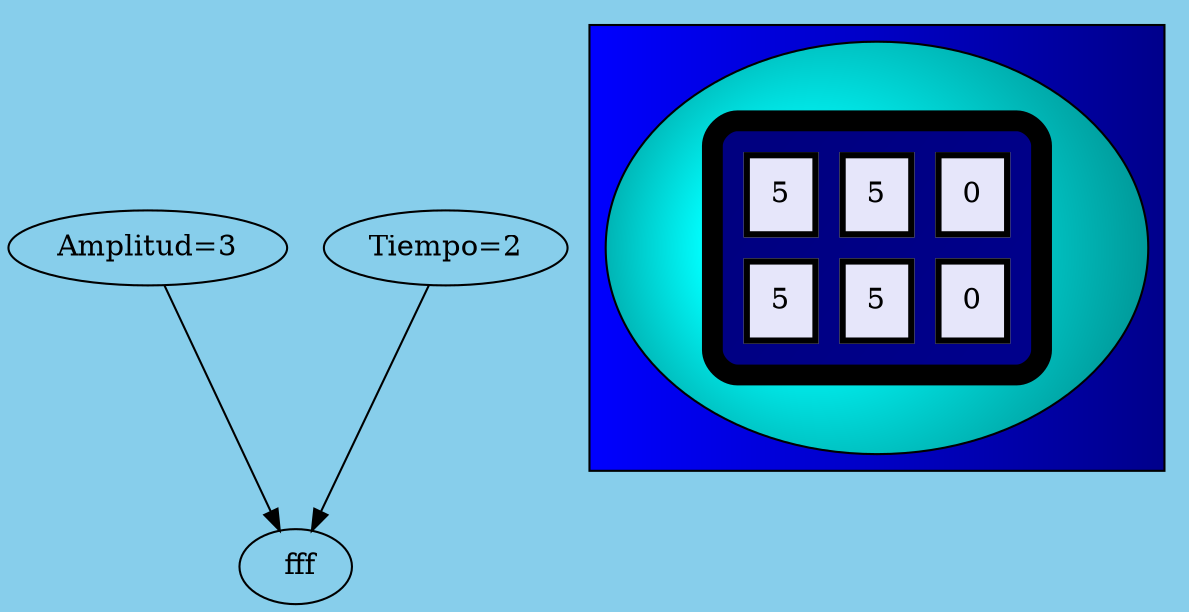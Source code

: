 
            digraph G {"Amplitud=3","Tiempo=2"->" fff" bgcolor="skyblue" style="filled"
            subgraph cluster1 {fillcolor="blue:blue4" style="filled"
            node [ fillcolor="Cyan:Teal" style="radial" gradientangle=180]
            a0 [ label=<
            <TABLE border="10" cellspacing="10" cellpadding="10" style="rounded" bgcolor="navy:darkblue" gradientangle="315">
<TR><TD border="3"  bgcolor="lavender" gradientangle="315">5</TD>
<TD border="3"  bgcolor="lavender" gradientangle="315">5</TD>
<TD border="3"  bgcolor="lavender" gradientangle="315">0</TD>
</TR>
<TR><TD border="3"  bgcolor="lavender" gradientangle="315">5</TD>
<TD border="3"  bgcolor="lavender" gradientangle="315">5</TD>
<TD border="3"  bgcolor="lavender" gradientangle="315">0</TD>
 </TR></TABLE>>];
                }
                }
